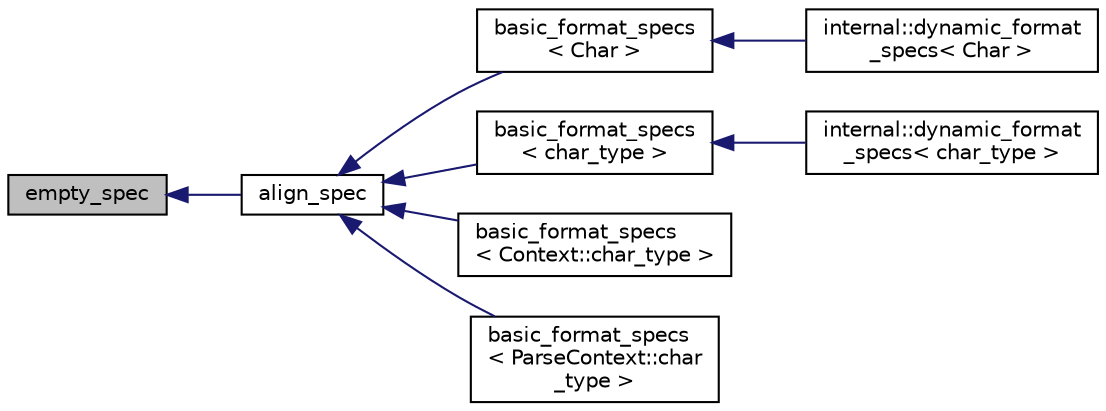 digraph "empty_spec"
{
  edge [fontname="Helvetica",fontsize="10",labelfontname="Helvetica",labelfontsize="10"];
  node [fontname="Helvetica",fontsize="10",shape=record];
  rankdir="LR";
  Node1 [label="empty_spec",height=0.2,width=0.4,color="black", fillcolor="grey75", style="filled" fontcolor="black"];
  Node1 -> Node2 [dir="back",color="midnightblue",fontsize="10",style="solid",fontname="Helvetica"];
  Node2 [label="align_spec",height=0.2,width=0.4,color="black", fillcolor="white", style="filled",URL="$structalign__spec.html"];
  Node2 -> Node3 [dir="back",color="midnightblue",fontsize="10",style="solid",fontname="Helvetica"];
  Node3 [label="basic_format_specs\l\< Char \>",height=0.2,width=0.4,color="black", fillcolor="white", style="filled",URL="$classbasic__format__specs.html"];
  Node3 -> Node4 [dir="back",color="midnightblue",fontsize="10",style="solid",fontname="Helvetica"];
  Node4 [label="internal::dynamic_format\l_specs\< Char \>",height=0.2,width=0.4,color="black", fillcolor="white", style="filled",URL="$structinternal_1_1dynamic__format__specs.html"];
  Node2 -> Node5 [dir="back",color="midnightblue",fontsize="10",style="solid",fontname="Helvetica"];
  Node5 [label="basic_format_specs\l\< char_type \>",height=0.2,width=0.4,color="black", fillcolor="white", style="filled",URL="$classbasic__format__specs.html"];
  Node5 -> Node6 [dir="back",color="midnightblue",fontsize="10",style="solid",fontname="Helvetica"];
  Node6 [label="internal::dynamic_format\l_specs\< char_type \>",height=0.2,width=0.4,color="black", fillcolor="white", style="filled",URL="$structinternal_1_1dynamic__format__specs.html"];
  Node2 -> Node7 [dir="back",color="midnightblue",fontsize="10",style="solid",fontname="Helvetica"];
  Node7 [label="basic_format_specs\l\< Context::char_type \>",height=0.2,width=0.4,color="black", fillcolor="white", style="filled",URL="$classbasic__format__specs.html"];
  Node2 -> Node8 [dir="back",color="midnightblue",fontsize="10",style="solid",fontname="Helvetica"];
  Node8 [label="basic_format_specs\l\< ParseContext::char\l_type \>",height=0.2,width=0.4,color="black", fillcolor="white", style="filled",URL="$classbasic__format__specs.html"];
}
